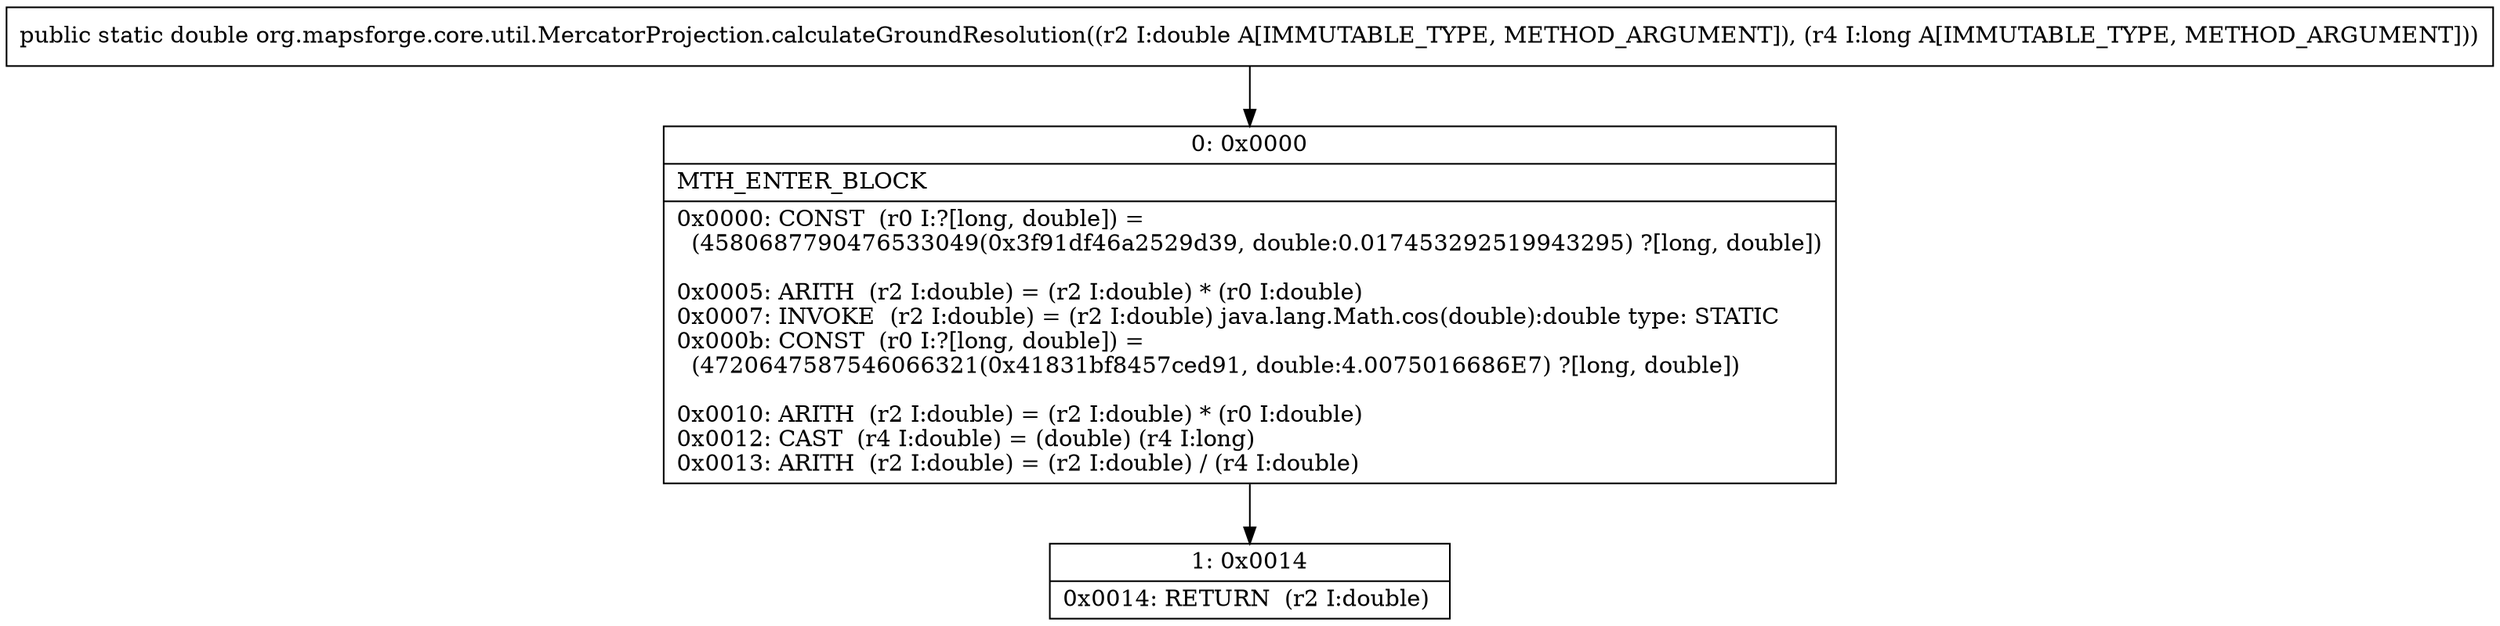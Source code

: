 digraph "CFG fororg.mapsforge.core.util.MercatorProjection.calculateGroundResolution(DJ)D" {
Node_0 [shape=record,label="{0\:\ 0x0000|MTH_ENTER_BLOCK\l|0x0000: CONST  (r0 I:?[long, double]) = \l  (4580687790476533049(0x3f91df46a2529d39, double:0.017453292519943295) ?[long, double])\l \l0x0005: ARITH  (r2 I:double) = (r2 I:double) * (r0 I:double) \l0x0007: INVOKE  (r2 I:double) = (r2 I:double) java.lang.Math.cos(double):double type: STATIC \l0x000b: CONST  (r0 I:?[long, double]) = \l  (4720647587546066321(0x41831bf8457ced91, double:4.0075016686E7) ?[long, double])\l \l0x0010: ARITH  (r2 I:double) = (r2 I:double) * (r0 I:double) \l0x0012: CAST  (r4 I:double) = (double) (r4 I:long) \l0x0013: ARITH  (r2 I:double) = (r2 I:double) \/ (r4 I:double) \l}"];
Node_1 [shape=record,label="{1\:\ 0x0014|0x0014: RETURN  (r2 I:double) \l}"];
MethodNode[shape=record,label="{public static double org.mapsforge.core.util.MercatorProjection.calculateGroundResolution((r2 I:double A[IMMUTABLE_TYPE, METHOD_ARGUMENT]), (r4 I:long A[IMMUTABLE_TYPE, METHOD_ARGUMENT])) }"];
MethodNode -> Node_0;
Node_0 -> Node_1;
}

